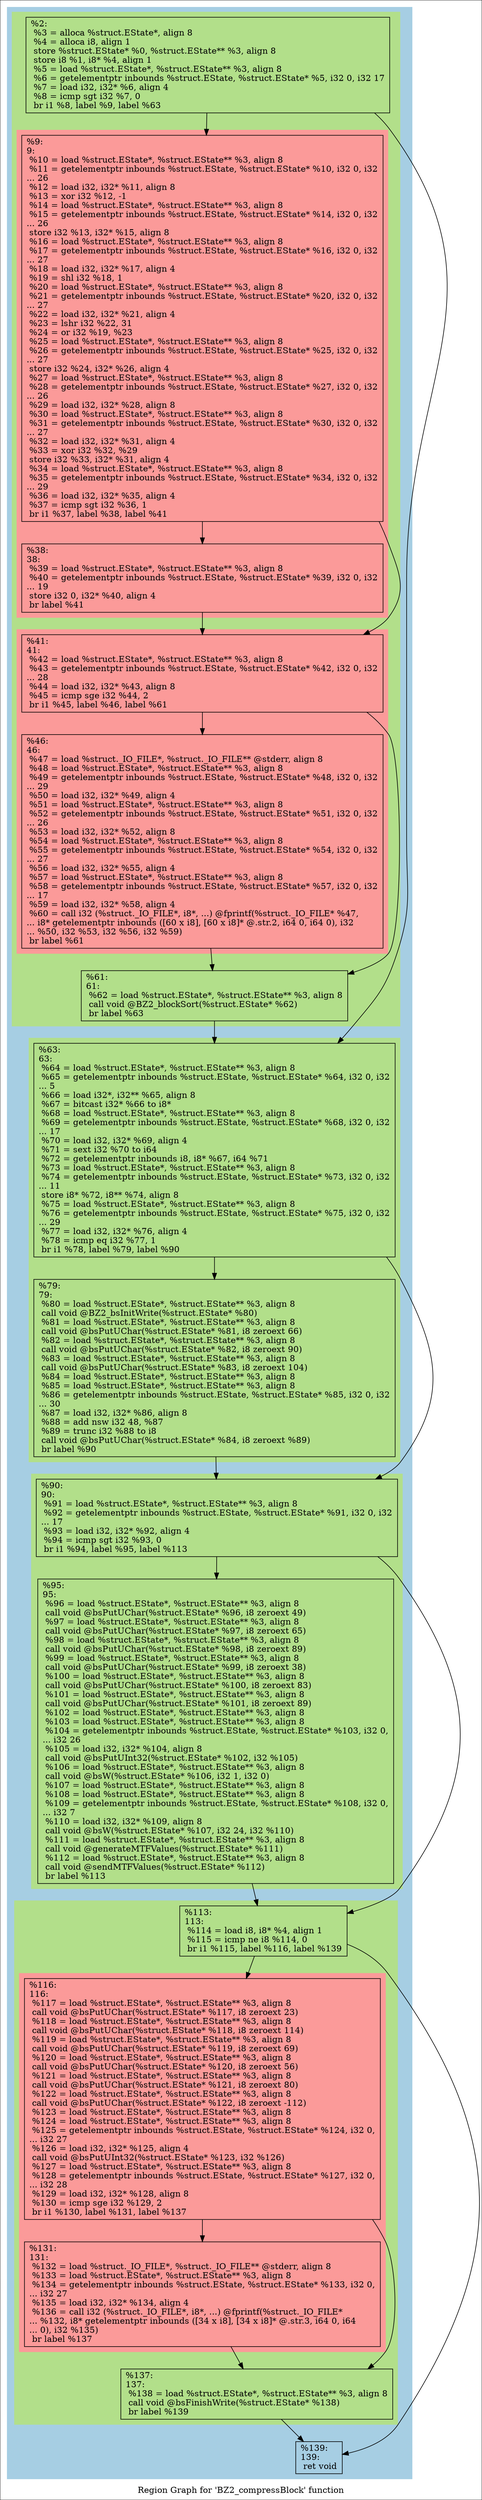 digraph "Region Graph for 'BZ2_compressBlock' function" {
	label="Region Graph for 'BZ2_compressBlock' function";

	Node0x28e1610 [shape=record,label="{%2:\l  %3 = alloca %struct.EState*, align 8\l  %4 = alloca i8, align 1\l  store %struct.EState* %0, %struct.EState** %3, align 8\l  store i8 %1, i8* %4, align 1\l  %5 = load %struct.EState*, %struct.EState** %3, align 8\l  %6 = getelementptr inbounds %struct.EState, %struct.EState* %5, i32 0, i32 17\l  %7 = load i32, i32* %6, align 4\l  %8 = icmp sgt i32 %7, 0\l  br i1 %8, label %9, label %63\l}"];
	Node0x28e1610 -> Node0x2a75390;
	Node0x28e1610 -> Node0x2b4c2b0;
	Node0x2a75390 [shape=record,label="{%9:\l9:                                                \l  %10 = load %struct.EState*, %struct.EState** %3, align 8\l  %11 = getelementptr inbounds %struct.EState, %struct.EState* %10, i32 0, i32\l... 26\l  %12 = load i32, i32* %11, align 8\l  %13 = xor i32 %12, -1\l  %14 = load %struct.EState*, %struct.EState** %3, align 8\l  %15 = getelementptr inbounds %struct.EState, %struct.EState* %14, i32 0, i32\l... 26\l  store i32 %13, i32* %15, align 8\l  %16 = load %struct.EState*, %struct.EState** %3, align 8\l  %17 = getelementptr inbounds %struct.EState, %struct.EState* %16, i32 0, i32\l... 27\l  %18 = load i32, i32* %17, align 4\l  %19 = shl i32 %18, 1\l  %20 = load %struct.EState*, %struct.EState** %3, align 8\l  %21 = getelementptr inbounds %struct.EState, %struct.EState* %20, i32 0, i32\l... 27\l  %22 = load i32, i32* %21, align 4\l  %23 = lshr i32 %22, 31\l  %24 = or i32 %19, %23\l  %25 = load %struct.EState*, %struct.EState** %3, align 8\l  %26 = getelementptr inbounds %struct.EState, %struct.EState* %25, i32 0, i32\l... 27\l  store i32 %24, i32* %26, align 4\l  %27 = load %struct.EState*, %struct.EState** %3, align 8\l  %28 = getelementptr inbounds %struct.EState, %struct.EState* %27, i32 0, i32\l... 26\l  %29 = load i32, i32* %28, align 8\l  %30 = load %struct.EState*, %struct.EState** %3, align 8\l  %31 = getelementptr inbounds %struct.EState, %struct.EState* %30, i32 0, i32\l... 27\l  %32 = load i32, i32* %31, align 4\l  %33 = xor i32 %32, %29\l  store i32 %33, i32* %31, align 4\l  %34 = load %struct.EState*, %struct.EState** %3, align 8\l  %35 = getelementptr inbounds %struct.EState, %struct.EState* %34, i32 0, i32\l... 29\l  %36 = load i32, i32* %35, align 4\l  %37 = icmp sgt i32 %36, 1\l  br i1 %37, label %38, label %41\l}"];
	Node0x2a75390 -> Node0x2ab0a30;
	Node0x2a75390 -> Node0x29afa80;
	Node0x2ab0a30 [shape=record,label="{%38:\l38:                                               \l  %39 = load %struct.EState*, %struct.EState** %3, align 8\l  %40 = getelementptr inbounds %struct.EState, %struct.EState* %39, i32 0, i32\l... 19\l  store i32 0, i32* %40, align 4\l  br label %41\l}"];
	Node0x2ab0a30 -> Node0x29afa80;
	Node0x29afa80 [shape=record,label="{%41:\l41:                                               \l  %42 = load %struct.EState*, %struct.EState** %3, align 8\l  %43 = getelementptr inbounds %struct.EState, %struct.EState* %42, i32 0, i32\l... 28\l  %44 = load i32, i32* %43, align 8\l  %45 = icmp sge i32 %44, 2\l  br i1 %45, label %46, label %61\l}"];
	Node0x29afa80 -> Node0x2b48640;
	Node0x29afa80 -> Node0x2b527e0;
	Node0x2b48640 [shape=record,label="{%46:\l46:                                               \l  %47 = load %struct._IO_FILE*, %struct._IO_FILE** @stderr, align 8\l  %48 = load %struct.EState*, %struct.EState** %3, align 8\l  %49 = getelementptr inbounds %struct.EState, %struct.EState* %48, i32 0, i32\l... 29\l  %50 = load i32, i32* %49, align 4\l  %51 = load %struct.EState*, %struct.EState** %3, align 8\l  %52 = getelementptr inbounds %struct.EState, %struct.EState* %51, i32 0, i32\l... 26\l  %53 = load i32, i32* %52, align 8\l  %54 = load %struct.EState*, %struct.EState** %3, align 8\l  %55 = getelementptr inbounds %struct.EState, %struct.EState* %54, i32 0, i32\l... 27\l  %56 = load i32, i32* %55, align 4\l  %57 = load %struct.EState*, %struct.EState** %3, align 8\l  %58 = getelementptr inbounds %struct.EState, %struct.EState* %57, i32 0, i32\l... 17\l  %59 = load i32, i32* %58, align 4\l  %60 = call i32 (%struct._IO_FILE*, i8*, ...) @fprintf(%struct._IO_FILE* %47,\l... i8* getelementptr inbounds ([60 x i8], [60 x i8]* @.str.2, i64 0, i64 0), i32\l... %50, i32 %53, i32 %56, i32 %59)\l  br label %61\l}"];
	Node0x2b48640 -> Node0x2b527e0;
	Node0x2b527e0 [shape=record,label="{%61:\l61:                                               \l  %62 = load %struct.EState*, %struct.EState** %3, align 8\l  call void @BZ2_blockSort(%struct.EState* %62)\l  br label %63\l}"];
	Node0x2b527e0 -> Node0x2b4c2b0;
	Node0x2b4c2b0 [shape=record,label="{%63:\l63:                                               \l  %64 = load %struct.EState*, %struct.EState** %3, align 8\l  %65 = getelementptr inbounds %struct.EState, %struct.EState* %64, i32 0, i32\l... 5\l  %66 = load i32*, i32** %65, align 8\l  %67 = bitcast i32* %66 to i8*\l  %68 = load %struct.EState*, %struct.EState** %3, align 8\l  %69 = getelementptr inbounds %struct.EState, %struct.EState* %68, i32 0, i32\l... 17\l  %70 = load i32, i32* %69, align 4\l  %71 = sext i32 %70 to i64\l  %72 = getelementptr inbounds i8, i8* %67, i64 %71\l  %73 = load %struct.EState*, %struct.EState** %3, align 8\l  %74 = getelementptr inbounds %struct.EState, %struct.EState* %73, i32 0, i32\l... 11\l  store i8* %72, i8** %74, align 8\l  %75 = load %struct.EState*, %struct.EState** %3, align 8\l  %76 = getelementptr inbounds %struct.EState, %struct.EState* %75, i32 0, i32\l... 29\l  %77 = load i32, i32* %76, align 4\l  %78 = icmp eq i32 %77, 1\l  br i1 %78, label %79, label %90\l}"];
	Node0x2b4c2b0 -> Node0x29231b0;
	Node0x2b4c2b0 -> Node0x2a68b80;
	Node0x29231b0 [shape=record,label="{%79:\l79:                                               \l  %80 = load %struct.EState*, %struct.EState** %3, align 8\l  call void @BZ2_bsInitWrite(%struct.EState* %80)\l  %81 = load %struct.EState*, %struct.EState** %3, align 8\l  call void @bsPutUChar(%struct.EState* %81, i8 zeroext 66)\l  %82 = load %struct.EState*, %struct.EState** %3, align 8\l  call void @bsPutUChar(%struct.EState* %82, i8 zeroext 90)\l  %83 = load %struct.EState*, %struct.EState** %3, align 8\l  call void @bsPutUChar(%struct.EState* %83, i8 zeroext 104)\l  %84 = load %struct.EState*, %struct.EState** %3, align 8\l  %85 = load %struct.EState*, %struct.EState** %3, align 8\l  %86 = getelementptr inbounds %struct.EState, %struct.EState* %85, i32 0, i32\l... 30\l  %87 = load i32, i32* %86, align 8\l  %88 = add nsw i32 48, %87\l  %89 = trunc i32 %88 to i8\l  call void @bsPutUChar(%struct.EState* %84, i8 zeroext %89)\l  br label %90\l}"];
	Node0x29231b0 -> Node0x2a68b80;
	Node0x2a68b80 [shape=record,label="{%90:\l90:                                               \l  %91 = load %struct.EState*, %struct.EState** %3, align 8\l  %92 = getelementptr inbounds %struct.EState, %struct.EState* %91, i32 0, i32\l... 17\l  %93 = load i32, i32* %92, align 4\l  %94 = icmp sgt i32 %93, 0\l  br i1 %94, label %95, label %113\l}"];
	Node0x2a68b80 -> Node0x2a6bbb0;
	Node0x2a68b80 -> Node0x2b343c0;
	Node0x2a6bbb0 [shape=record,label="{%95:\l95:                                               \l  %96 = load %struct.EState*, %struct.EState** %3, align 8\l  call void @bsPutUChar(%struct.EState* %96, i8 zeroext 49)\l  %97 = load %struct.EState*, %struct.EState** %3, align 8\l  call void @bsPutUChar(%struct.EState* %97, i8 zeroext 65)\l  %98 = load %struct.EState*, %struct.EState** %3, align 8\l  call void @bsPutUChar(%struct.EState* %98, i8 zeroext 89)\l  %99 = load %struct.EState*, %struct.EState** %3, align 8\l  call void @bsPutUChar(%struct.EState* %99, i8 zeroext 38)\l  %100 = load %struct.EState*, %struct.EState** %3, align 8\l  call void @bsPutUChar(%struct.EState* %100, i8 zeroext 83)\l  %101 = load %struct.EState*, %struct.EState** %3, align 8\l  call void @bsPutUChar(%struct.EState* %101, i8 zeroext 89)\l  %102 = load %struct.EState*, %struct.EState** %3, align 8\l  %103 = load %struct.EState*, %struct.EState** %3, align 8\l  %104 = getelementptr inbounds %struct.EState, %struct.EState* %103, i32 0,\l... i32 26\l  %105 = load i32, i32* %104, align 8\l  call void @bsPutUInt32(%struct.EState* %102, i32 %105)\l  %106 = load %struct.EState*, %struct.EState** %3, align 8\l  call void @bsW(%struct.EState* %106, i32 1, i32 0)\l  %107 = load %struct.EState*, %struct.EState** %3, align 8\l  %108 = load %struct.EState*, %struct.EState** %3, align 8\l  %109 = getelementptr inbounds %struct.EState, %struct.EState* %108, i32 0,\l... i32 7\l  %110 = load i32, i32* %109, align 8\l  call void @bsW(%struct.EState* %107, i32 24, i32 %110)\l  %111 = load %struct.EState*, %struct.EState** %3, align 8\l  call void @generateMTFValues(%struct.EState* %111)\l  %112 = load %struct.EState*, %struct.EState** %3, align 8\l  call void @sendMTFValues(%struct.EState* %112)\l  br label %113\l}"];
	Node0x2a6bbb0 -> Node0x2b343c0;
	Node0x2b343c0 [shape=record,label="{%113:\l113:                                              \l  %114 = load i8, i8* %4, align 1\l  %115 = icmp ne i8 %114, 0\l  br i1 %115, label %116, label %139\l}"];
	Node0x2b343c0 -> Node0x2b37950;
	Node0x2b343c0 -> Node0x2a931f0;
	Node0x2b37950 [shape=record,label="{%116:\l116:                                              \l  %117 = load %struct.EState*, %struct.EState** %3, align 8\l  call void @bsPutUChar(%struct.EState* %117, i8 zeroext 23)\l  %118 = load %struct.EState*, %struct.EState** %3, align 8\l  call void @bsPutUChar(%struct.EState* %118, i8 zeroext 114)\l  %119 = load %struct.EState*, %struct.EState** %3, align 8\l  call void @bsPutUChar(%struct.EState* %119, i8 zeroext 69)\l  %120 = load %struct.EState*, %struct.EState** %3, align 8\l  call void @bsPutUChar(%struct.EState* %120, i8 zeroext 56)\l  %121 = load %struct.EState*, %struct.EState** %3, align 8\l  call void @bsPutUChar(%struct.EState* %121, i8 zeroext 80)\l  %122 = load %struct.EState*, %struct.EState** %3, align 8\l  call void @bsPutUChar(%struct.EState* %122, i8 zeroext -112)\l  %123 = load %struct.EState*, %struct.EState** %3, align 8\l  %124 = load %struct.EState*, %struct.EState** %3, align 8\l  %125 = getelementptr inbounds %struct.EState, %struct.EState* %124, i32 0,\l... i32 27\l  %126 = load i32, i32* %125, align 4\l  call void @bsPutUInt32(%struct.EState* %123, i32 %126)\l  %127 = load %struct.EState*, %struct.EState** %3, align 8\l  %128 = getelementptr inbounds %struct.EState, %struct.EState* %127, i32 0,\l... i32 28\l  %129 = load i32, i32* %128, align 8\l  %130 = icmp sge i32 %129, 2\l  br i1 %130, label %131, label %137\l}"];
	Node0x2b37950 -> Node0x2a93340;
	Node0x2b37950 -> Node0x28bf070;
	Node0x2a93340 [shape=record,label="{%131:\l131:                                              \l  %132 = load %struct._IO_FILE*, %struct._IO_FILE** @stderr, align 8\l  %133 = load %struct.EState*, %struct.EState** %3, align 8\l  %134 = getelementptr inbounds %struct.EState, %struct.EState* %133, i32 0,\l... i32 27\l  %135 = load i32, i32* %134, align 4\l  %136 = call i32 (%struct._IO_FILE*, i8*, ...) @fprintf(%struct._IO_FILE*\l... %132, i8* getelementptr inbounds ([34 x i8], [34 x i8]* @.str.3, i64 0, i64\l... 0), i32 %135)\l  br label %137\l}"];
	Node0x2a93340 -> Node0x28bf070;
	Node0x28bf070 [shape=record,label="{%137:\l137:                                              \l  %138 = load %struct.EState*, %struct.EState** %3, align 8\l  call void @bsFinishWrite(%struct.EState* %138)\l  br label %139\l}"];
	Node0x28bf070 -> Node0x2a931f0;
	Node0x2a931f0 [shape=record,label="{%139:\l139:                                              \l  ret void\l}"];
	colorscheme = "paired12"
        subgraph cluster_0x2b52880 {
          label = "";
          style = filled;
          color = 1
          subgraph cluster_0x27c3c00 {
            label = "";
            style = filled;
            color = 3
            subgraph cluster_0x2b65390 {
              label = "";
              style = filled;
              color = 5
              Node0x2a75390;
              Node0x2ab0a30;
            }
            subgraph cluster_0x2b61ef0 {
              label = "";
              style = filled;
              color = 5
              Node0x29afa80;
              Node0x2b48640;
            }
            Node0x28e1610;
            Node0x2b527e0;
          }
          subgraph cluster_0x2b88be0 {
            label = "";
            style = filled;
            color = 3
            Node0x2b4c2b0;
            Node0x29231b0;
          }
          subgraph cluster_0x2b90a90 {
            label = "";
            style = filled;
            color = 3
            Node0x2a68b80;
            Node0x2a6bbb0;
          }
          subgraph cluster_0x2b8edb0 {
            label = "";
            style = filled;
            color = 3
            subgraph cluster_0x2b90a10 {
              label = "";
              style = filled;
              color = 5
              Node0x2b37950;
              Node0x2a93340;
            }
            Node0x2b343c0;
            Node0x28bf070;
          }
          Node0x2a931f0;
        }
}
